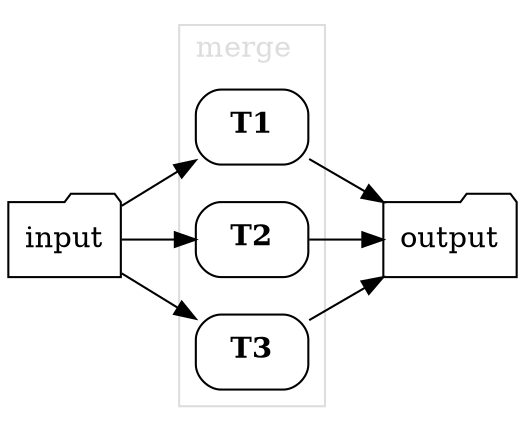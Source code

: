 // This file was auto-generated from merge.yaml - DO NOT MODIFY

digraph G {
  rankdir="LR";
  labeljust="l";
  node [shape="rect"; style="rounded"; ]


  String_5ce33a58 [label="input"; shape="folder"; ]
  String_78a287ed [label="output"; shape="folder"; ]

  String_5ce33a58 -> T1_2416a51;
  String_5ce33a58 -> T2_6fa590ba;
  String_5ce33a58 -> T3_6e9319f;
  T1_2416a51 -> String_78a287ed;
  T2_6fa590ba -> String_78a287ed;
  T3_6e9319f -> String_78a287ed;

  subgraph cluster_37ebc9d8 {
    label=<merge>;
    color="#DDDDDD";
    fontcolor="#dddddd";

    T1_2416a51 [label=<<b>T1</b>>; ]
    T2_6fa590ba [label=<<b>T2</b>>; ]
    T3_6e9319f [label=<<b>T3</b>>; ]
  }
}
